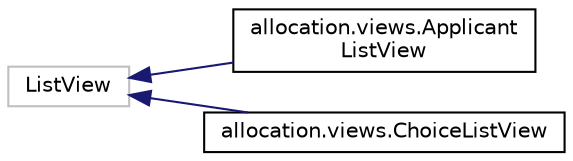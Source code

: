digraph "Graphical Class Hierarchy"
{
  edge [fontname="Helvetica",fontsize="10",labelfontname="Helvetica",labelfontsize="10"];
  node [fontname="Helvetica",fontsize="10",shape=record];
  rankdir="LR";
  Node1 [label="ListView",height=0.2,width=0.4,color="grey75", fillcolor="white", style="filled"];
  Node1 -> Node2 [dir="back",color="midnightblue",fontsize="10",style="solid",fontname="Helvetica"];
  Node2 [label="allocation.views.Applicant\lListView",height=0.2,width=0.4,color="black", fillcolor="white", style="filled",URL="$classallocation_1_1views_1_1ApplicantListView.html",tooltip="View for institute page which lists all the applicants of the institute This is a generic list view p..."];
  Node1 -> Node3 [dir="back",color="midnightblue",fontsize="10",style="solid",fontname="Helvetica"];
  Node3 [label="allocation.views.ChoiceListView",height=0.2,width=0.4,color="black", fillcolor="white", style="filled",URL="$classallocation_1_1views_1_1ChoiceListView.html",tooltip="View for institute page which lists all the choices of the institute This is a generic list view prov..."];
}
